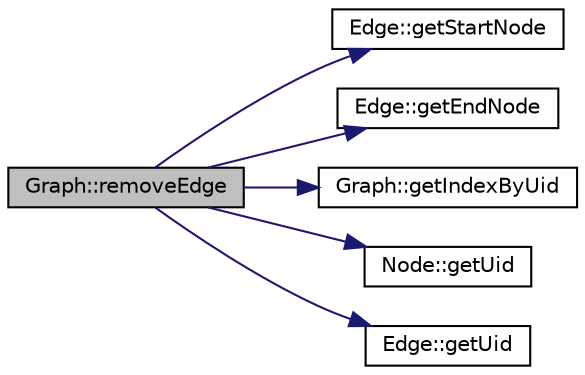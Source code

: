 digraph "Graph::removeEdge"
{
  edge [fontname="Helvetica",fontsize="10",labelfontname="Helvetica",labelfontsize="10"];
  node [fontname="Helvetica",fontsize="10",shape=record];
  rankdir="LR";
  Node48 [label="Graph::removeEdge",height=0.2,width=0.4,color="black", fillcolor="grey75", style="filled", fontcolor="black"];
  Node48 -> Node49 [color="midnightblue",fontsize="10",style="solid"];
  Node49 [label="Edge::getStartNode",height=0.2,width=0.4,color="black", fillcolor="white", style="filled",URL="$class_edge.html#aa83e468b6d797b013ab60fc43e6af8a6",tooltip="Getter Start Node. "];
  Node48 -> Node50 [color="midnightblue",fontsize="10",style="solid"];
  Node50 [label="Edge::getEndNode",height=0.2,width=0.4,color="black", fillcolor="white", style="filled",URL="$class_edge.html#a03fa518cc47429dd74eb081ae004318b",tooltip="Getter End Node. "];
  Node48 -> Node51 [color="midnightblue",fontsize="10",style="solid"];
  Node51 [label="Graph::getIndexByUid",height=0.2,width=0.4,color="black", fillcolor="white", style="filled",URL="$class_graph.html#a2d8d8d9edb8a496d5c252132cdbbbc08",tooltip="getIndexByUid "];
  Node48 -> Node52 [color="midnightblue",fontsize="10",style="solid"];
  Node52 [label="Node::getUid",height=0.2,width=0.4,color="black", fillcolor="white", style="filled",URL="$class_node.html#a53a0fb412c1047a27e07e7e4c5749bee",tooltip="Getter UID. "];
  Node48 -> Node53 [color="midnightblue",fontsize="10",style="solid"];
  Node53 [label="Edge::getUid",height=0.2,width=0.4,color="black", fillcolor="white", style="filled",URL="$class_edge.html#abf97244f7446b4192dfa1e87a156920d",tooltip="Getter UID. "];
}
